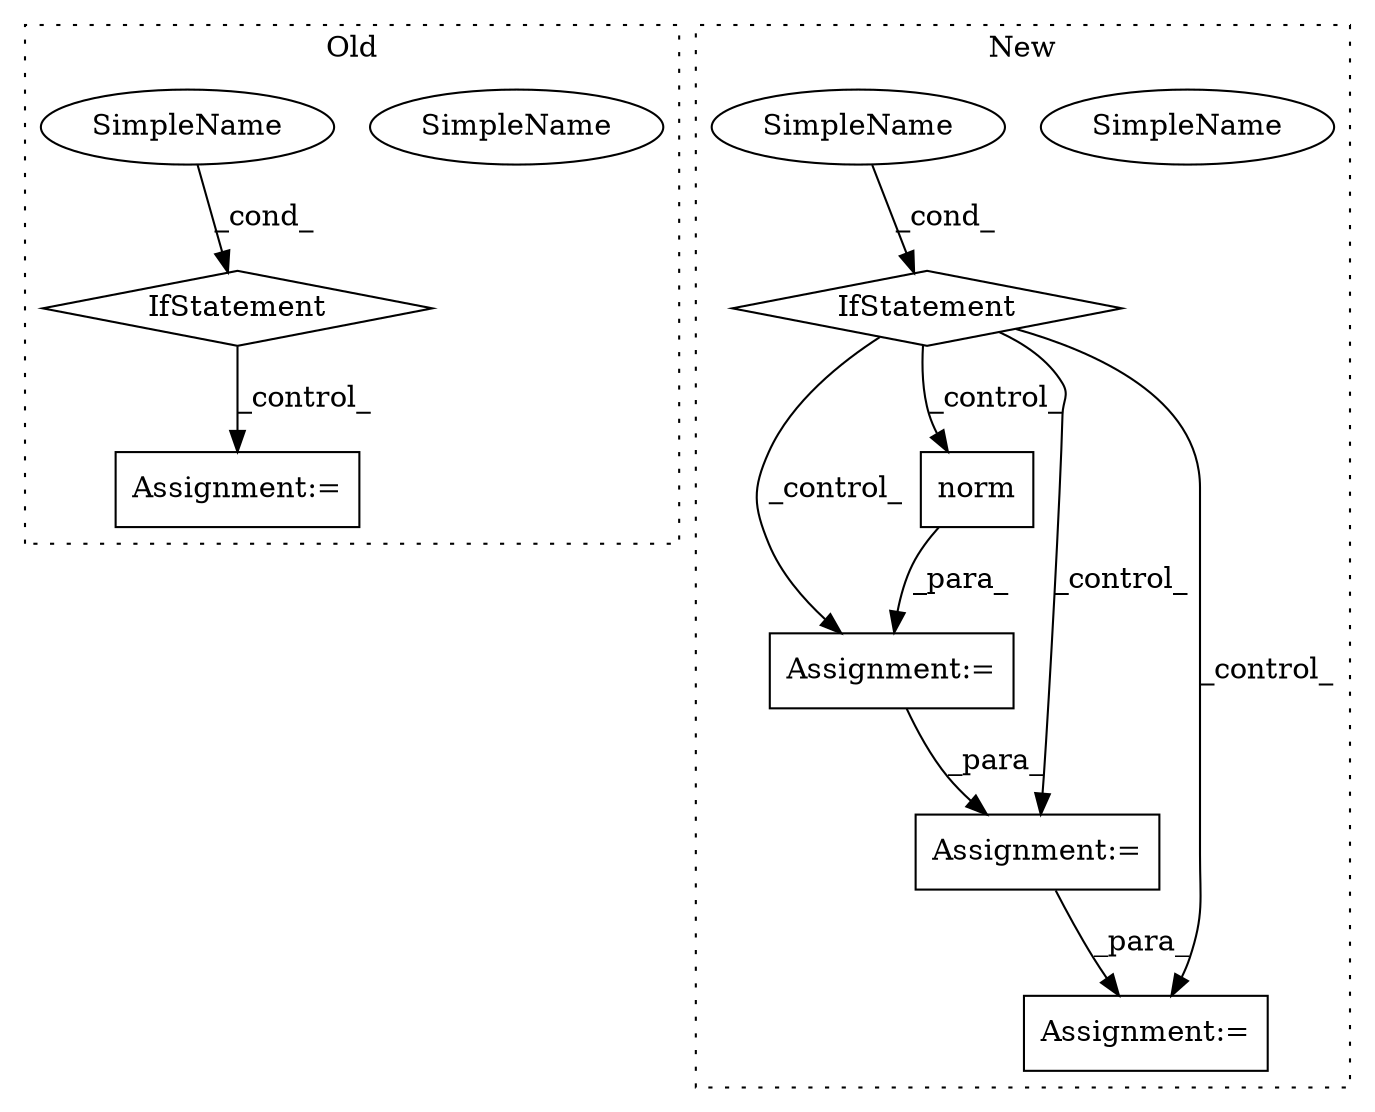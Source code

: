 digraph G {
subgraph cluster0 {
1 [label="IfStatement" a="25" s="9672,9678" l="4,2" shape="diamond"];
6 [label="Assignment:=" a="7" s="9752" l="2" shape="box"];
7 [label="SimpleName" a="42" s="9676" l="2" shape="ellipse"];
10 [label="SimpleName" a="42" s="9676" l="2" shape="ellipse"];
label = "Old";
style="dotted";
}
subgraph cluster1 {
2 [label="norm" a="32" s="9785,9791" l="5,1" shape="box"];
3 [label="Assignment:=" a="7" s="9801" l="1" shape="box"];
4 [label="SimpleName" a="42" s="9730" l="2" shape="ellipse"];
5 [label="IfStatement" a="25" s="9726,9732" l="4,2" shape="diamond"];
8 [label="Assignment:=" a="7" s="9770" l="2" shape="box"];
9 [label="Assignment:=" a="7" s="9832" l="2" shape="box"];
11 [label="SimpleName" a="42" s="9730" l="2" shape="ellipse"];
label = "New";
style="dotted";
}
1 -> 6 [label="_control_"];
2 -> 8 [label="_para_"];
3 -> 9 [label="_para_"];
5 -> 3 [label="_control_"];
5 -> 8 [label="_control_"];
5 -> 9 [label="_control_"];
5 -> 2 [label="_control_"];
8 -> 3 [label="_para_"];
10 -> 1 [label="_cond_"];
11 -> 5 [label="_cond_"];
}